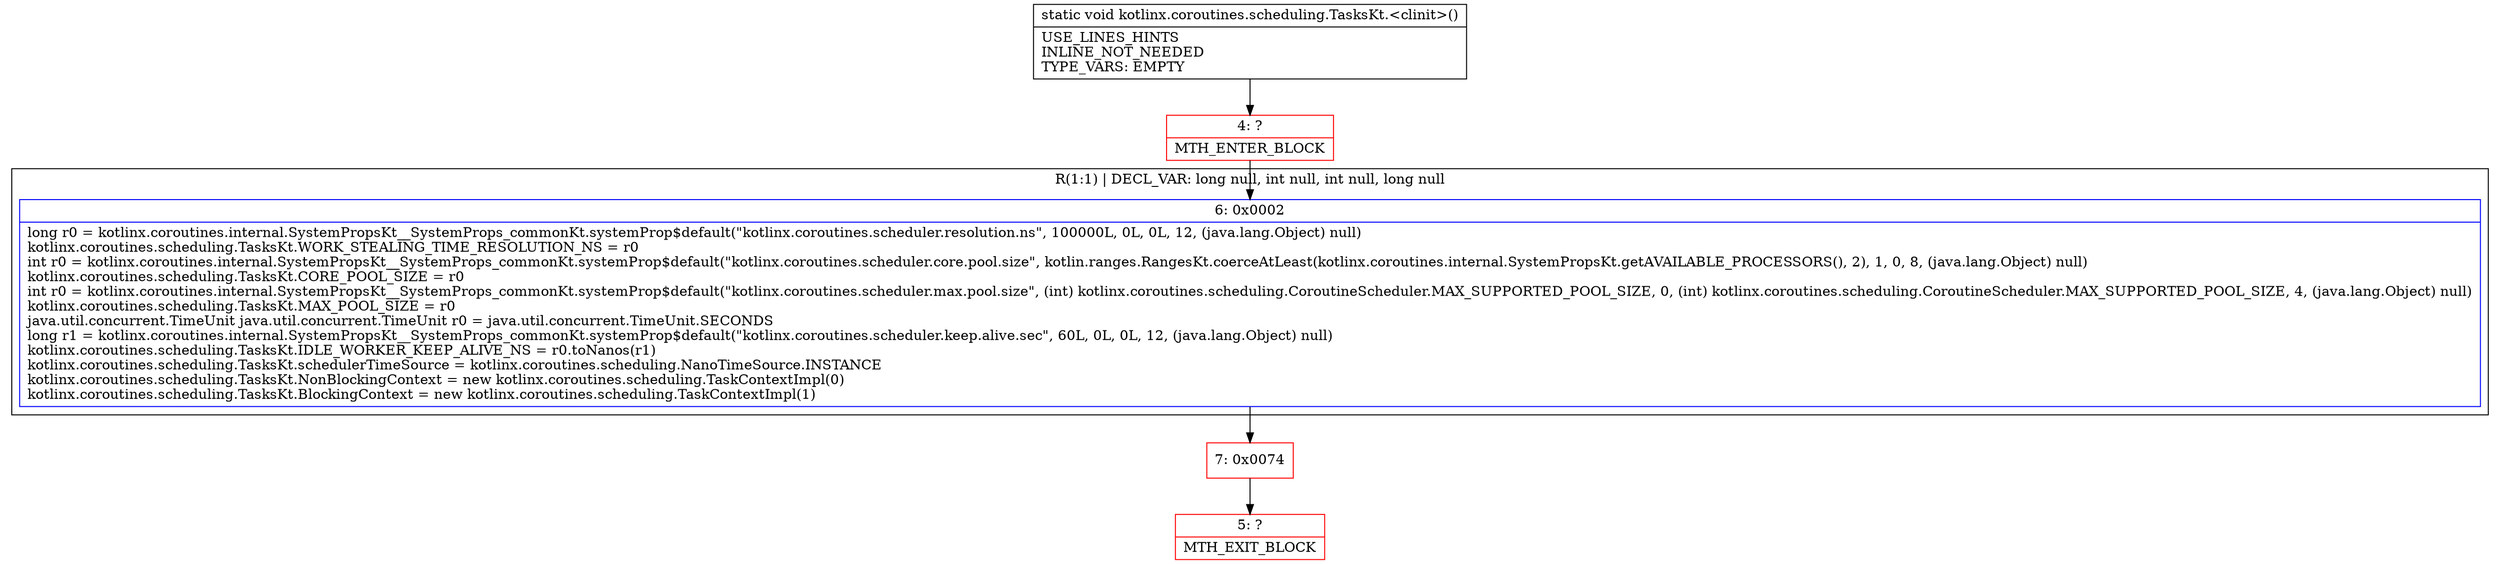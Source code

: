 digraph "CFG forkotlinx.coroutines.scheduling.TasksKt.\<clinit\>()V" {
subgraph cluster_Region_2079130066 {
label = "R(1:1) | DECL_VAR: long null, int null, int null, long null\l";
node [shape=record,color=blue];
Node_6 [shape=record,label="{6\:\ 0x0002|long r0 = kotlinx.coroutines.internal.SystemPropsKt__SystemProps_commonKt.systemProp$default(\"kotlinx.coroutines.scheduler.resolution.ns\", 100000L, 0L, 0L, 12, (java.lang.Object) null)\lkotlinx.coroutines.scheduling.TasksKt.WORK_STEALING_TIME_RESOLUTION_NS = r0\lint r0 = kotlinx.coroutines.internal.SystemPropsKt__SystemProps_commonKt.systemProp$default(\"kotlinx.coroutines.scheduler.core.pool.size\", kotlin.ranges.RangesKt.coerceAtLeast(kotlinx.coroutines.internal.SystemPropsKt.getAVAILABLE_PROCESSORS(), 2), 1, 0, 8, (java.lang.Object) null)\lkotlinx.coroutines.scheduling.TasksKt.CORE_POOL_SIZE = r0\lint r0 = kotlinx.coroutines.internal.SystemPropsKt__SystemProps_commonKt.systemProp$default(\"kotlinx.coroutines.scheduler.max.pool.size\", (int) kotlinx.coroutines.scheduling.CoroutineScheduler.MAX_SUPPORTED_POOL_SIZE, 0, (int) kotlinx.coroutines.scheduling.CoroutineScheduler.MAX_SUPPORTED_POOL_SIZE, 4, (java.lang.Object) null)\lkotlinx.coroutines.scheduling.TasksKt.MAX_POOL_SIZE = r0\ljava.util.concurrent.TimeUnit java.util.concurrent.TimeUnit r0 = java.util.concurrent.TimeUnit.SECONDS\llong r1 = kotlinx.coroutines.internal.SystemPropsKt__SystemProps_commonKt.systemProp$default(\"kotlinx.coroutines.scheduler.keep.alive.sec\", 60L, 0L, 0L, 12, (java.lang.Object) null)\lkotlinx.coroutines.scheduling.TasksKt.IDLE_WORKER_KEEP_ALIVE_NS = r0.toNanos(r1)\lkotlinx.coroutines.scheduling.TasksKt.schedulerTimeSource = kotlinx.coroutines.scheduling.NanoTimeSource.INSTANCE\lkotlinx.coroutines.scheduling.TasksKt.NonBlockingContext = new kotlinx.coroutines.scheduling.TaskContextImpl(0)\lkotlinx.coroutines.scheduling.TasksKt.BlockingContext = new kotlinx.coroutines.scheduling.TaskContextImpl(1)\l}"];
}
Node_4 [shape=record,color=red,label="{4\:\ ?|MTH_ENTER_BLOCK\l}"];
Node_7 [shape=record,color=red,label="{7\:\ 0x0074}"];
Node_5 [shape=record,color=red,label="{5\:\ ?|MTH_EXIT_BLOCK\l}"];
MethodNode[shape=record,label="{static void kotlinx.coroutines.scheduling.TasksKt.\<clinit\>()  | USE_LINES_HINTS\lINLINE_NOT_NEEDED\lTYPE_VARS: EMPTY\l}"];
MethodNode -> Node_4;Node_6 -> Node_7;
Node_4 -> Node_6;
Node_7 -> Node_5;
}

